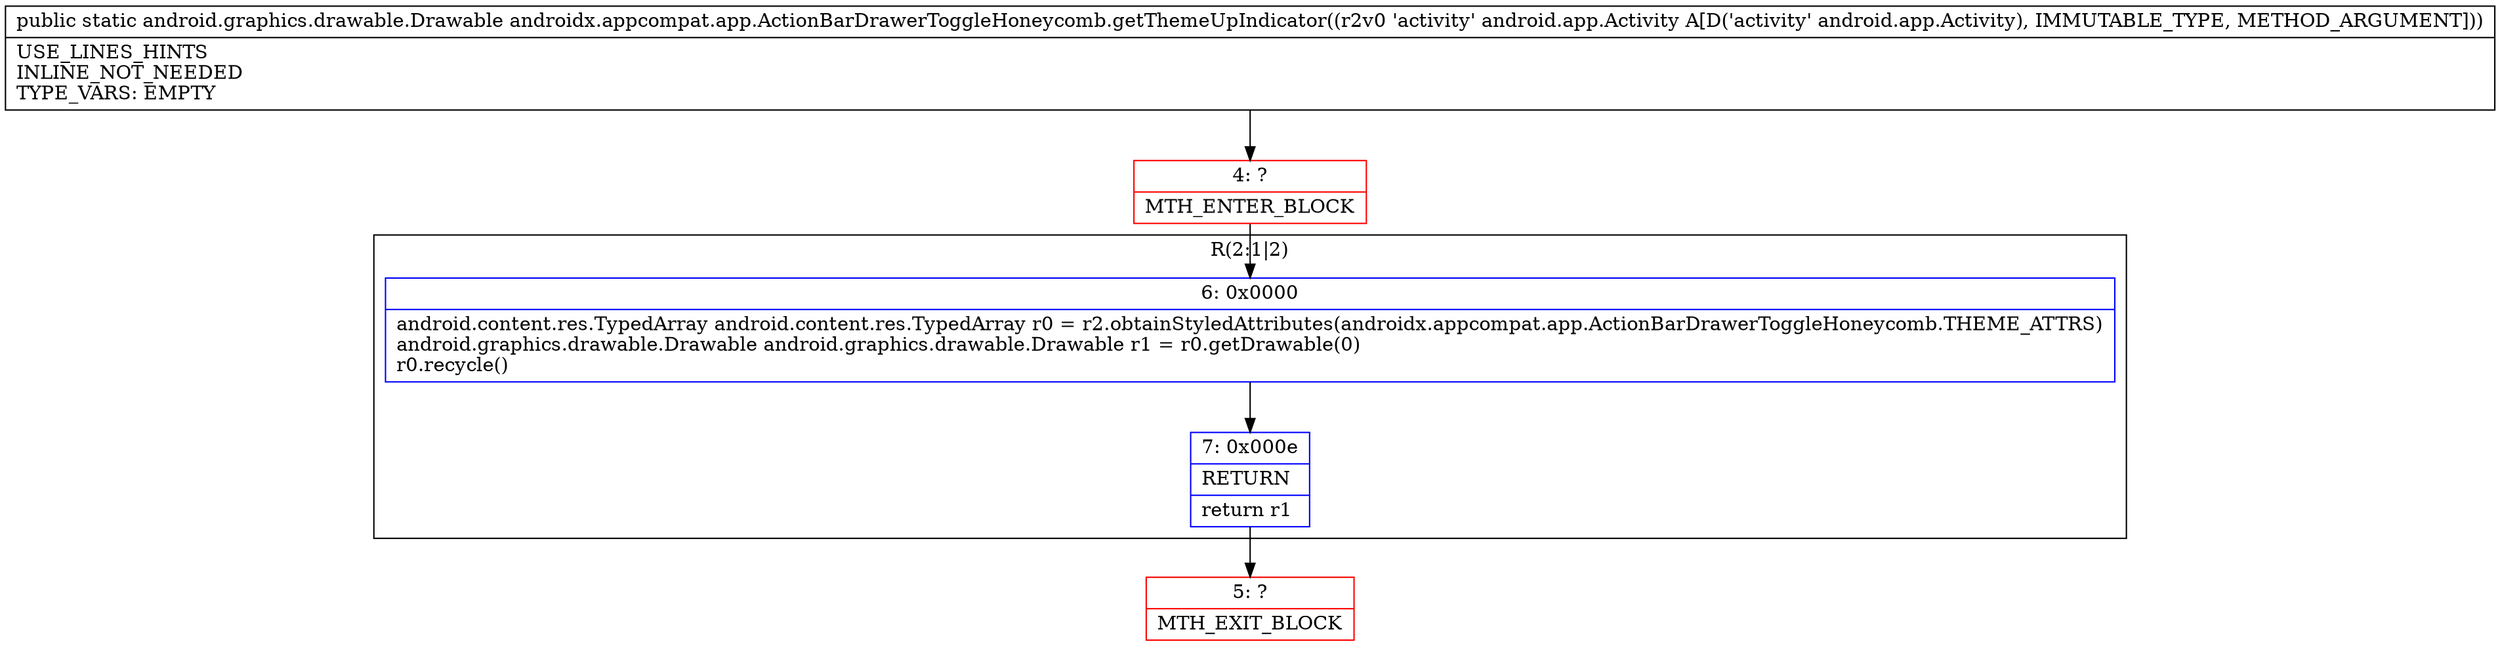 digraph "CFG forandroidx.appcompat.app.ActionBarDrawerToggleHoneycomb.getThemeUpIndicator(Landroid\/app\/Activity;)Landroid\/graphics\/drawable\/Drawable;" {
subgraph cluster_Region_1902444928 {
label = "R(2:1|2)";
node [shape=record,color=blue];
Node_6 [shape=record,label="{6\:\ 0x0000|android.content.res.TypedArray android.content.res.TypedArray r0 = r2.obtainStyledAttributes(androidx.appcompat.app.ActionBarDrawerToggleHoneycomb.THEME_ATTRS)\landroid.graphics.drawable.Drawable android.graphics.drawable.Drawable r1 = r0.getDrawable(0)\lr0.recycle()\l}"];
Node_7 [shape=record,label="{7\:\ 0x000e|RETURN\l|return r1\l}"];
}
Node_4 [shape=record,color=red,label="{4\:\ ?|MTH_ENTER_BLOCK\l}"];
Node_5 [shape=record,color=red,label="{5\:\ ?|MTH_EXIT_BLOCK\l}"];
MethodNode[shape=record,label="{public static android.graphics.drawable.Drawable androidx.appcompat.app.ActionBarDrawerToggleHoneycomb.getThemeUpIndicator((r2v0 'activity' android.app.Activity A[D('activity' android.app.Activity), IMMUTABLE_TYPE, METHOD_ARGUMENT]))  | USE_LINES_HINTS\lINLINE_NOT_NEEDED\lTYPE_VARS: EMPTY\l}"];
MethodNode -> Node_4;Node_6 -> Node_7;
Node_7 -> Node_5;
Node_4 -> Node_6;
}

